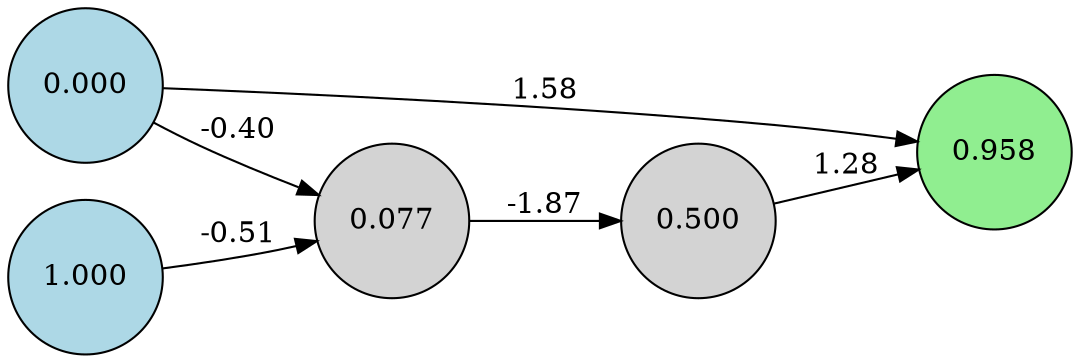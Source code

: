 digraph neat {
  rankdir=LR;
  node [shape=circle];
  node0 [label="0.000", style=filled, fillcolor=lightblue];
  node1 [label="1.000", style=filled, fillcolor=lightblue];
  node122 [label="0.958", style=filled, fillcolor=lightgreen];
  node152 [label="0.500", style=filled, fillcolor=lightgray];
  node242 [label="0.077", style=filled, fillcolor=lightgray];
  node0 -> node122 [label="1.58"];
  node152 -> node122 [label="1.28"];
  node1 -> node242 [label="-0.51"];
  node242 -> node152 [label="-1.87"];
  node0 -> node242 [label="-0.40"];
}
